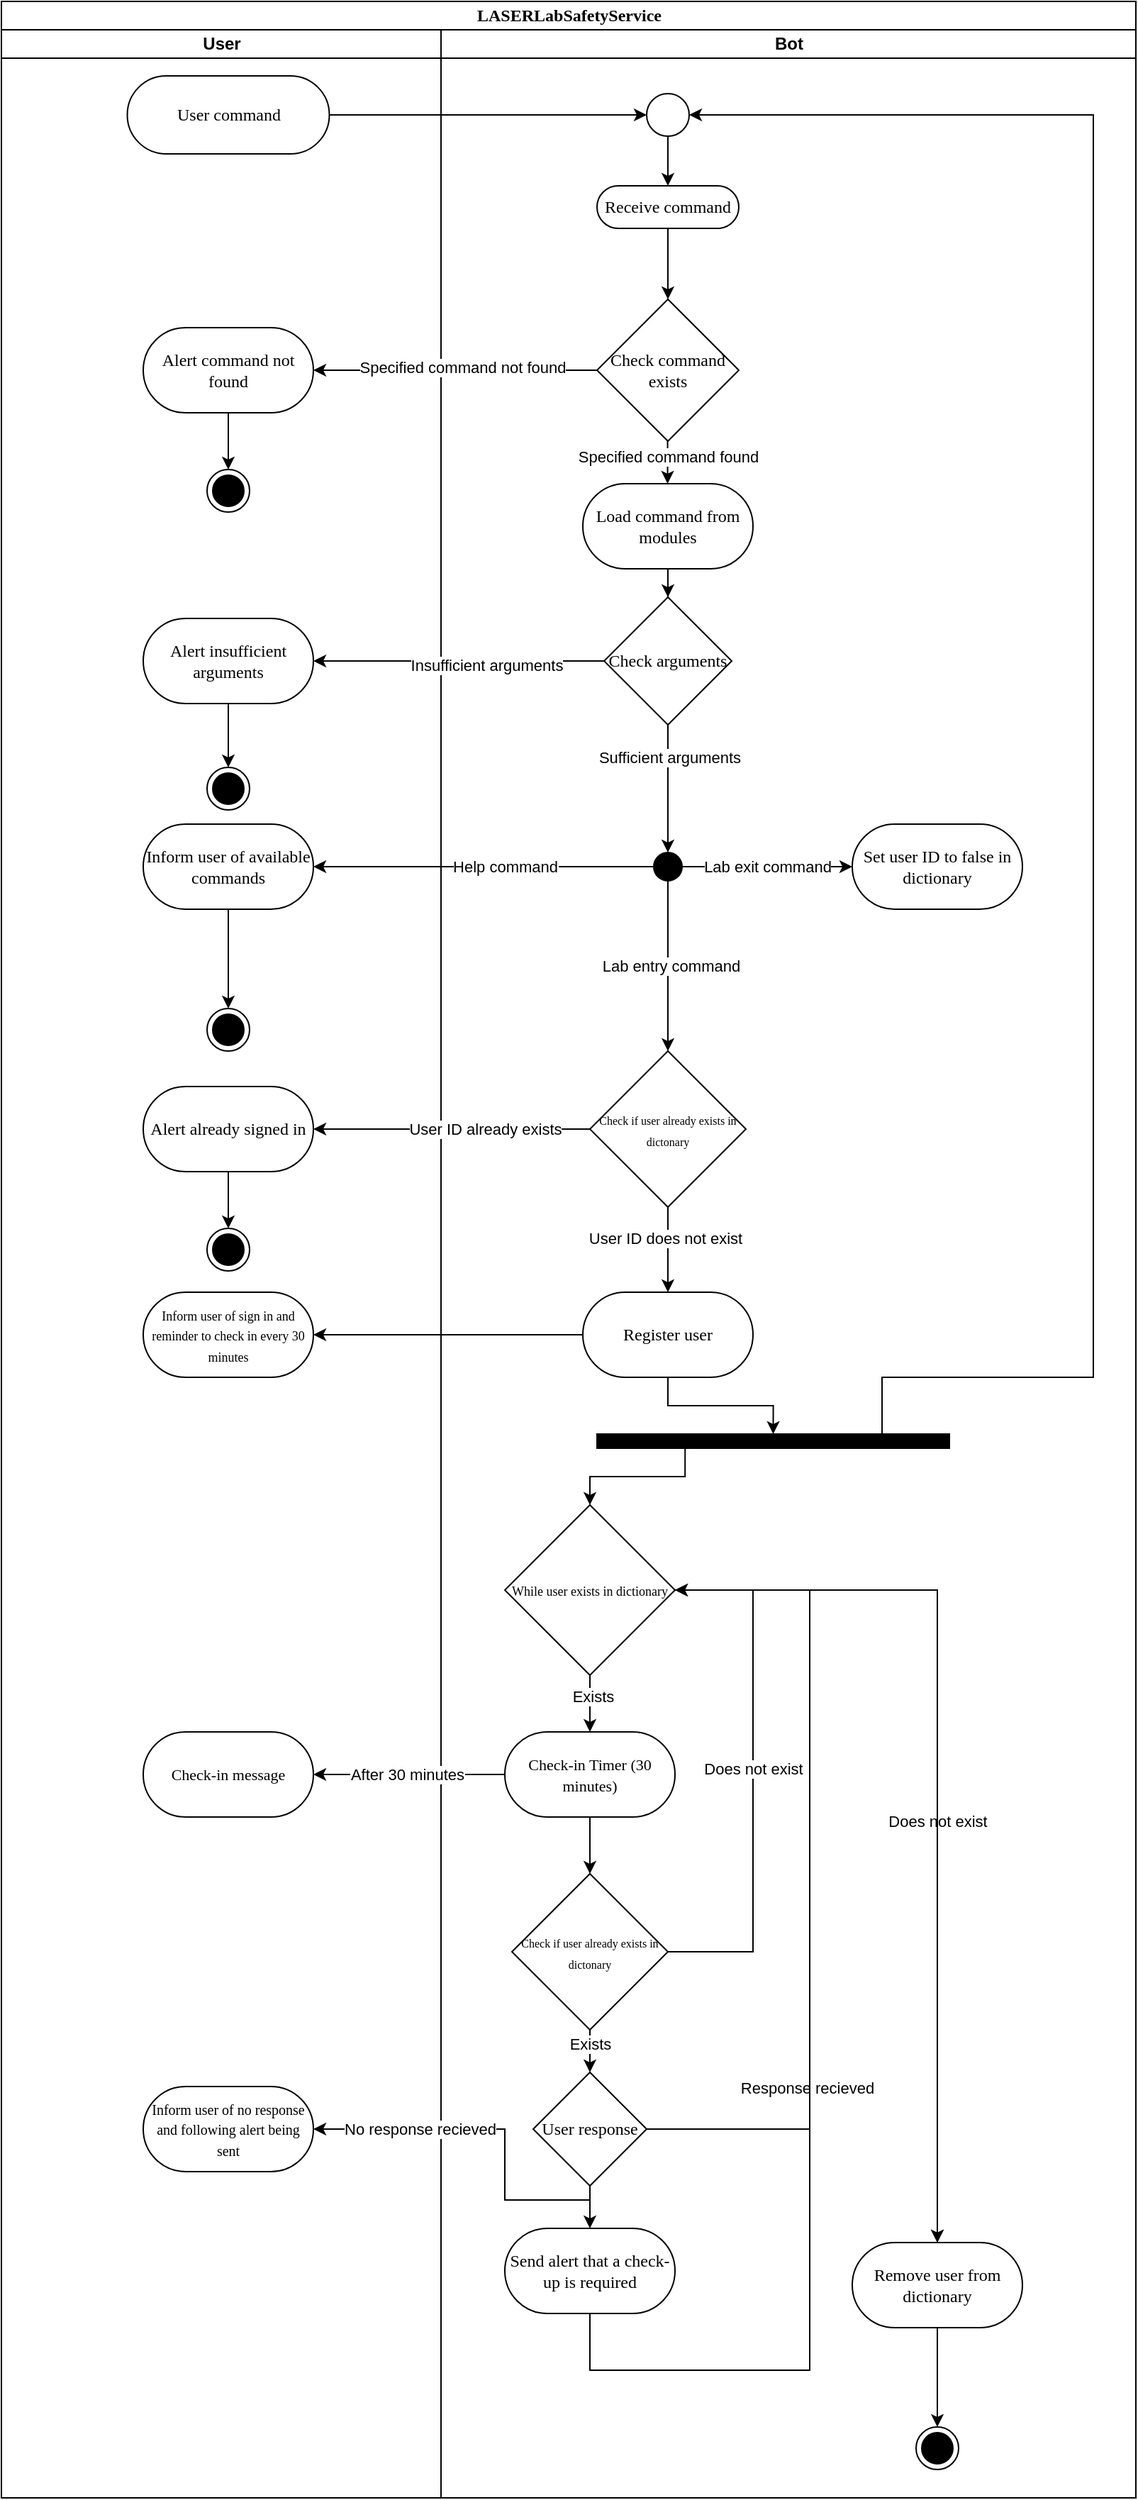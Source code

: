 <mxfile version="24.8.6">
  <diagram name="Page-1" id="0783ab3e-0a74-02c8-0abd-f7b4e66b4bec">
    <mxGraphModel dx="910" dy="2594" grid="1" gridSize="10" guides="1" tooltips="1" connect="1" arrows="1" fold="1" page="1" pageScale="1" pageWidth="850" pageHeight="1100" background="none" math="0" shadow="0">
      <root>
        <mxCell id="0" />
        <mxCell id="1" parent="0" />
        <mxCell id="1c1d494c118603dd-1" value="LASERLabSafetyService" style="swimlane;html=1;childLayout=stackLayout;startSize=20;rounded=0;shadow=0;comic=0;labelBackgroundColor=none;strokeWidth=1;fontFamily=Verdana;fontSize=12;align=center;" parent="1" vertex="1">
          <mxGeometry x="160" y="-40" width="800" height="1760" as="geometry" />
        </mxCell>
        <mxCell id="1c1d494c118603dd-3" value="User" style="swimlane;html=1;startSize=20;" parent="1c1d494c118603dd-1" vertex="1">
          <mxGeometry y="20" width="310" height="1740" as="geometry">
            <mxRectangle x="250" y="20" width="40" height="970" as="alternateBounds" />
          </mxGeometry>
        </mxCell>
        <mxCell id="aAY3y8SwZC1HdCenGM2t-53" style="edgeStyle=orthogonalEdgeStyle;rounded=0;orthogonalLoop=1;jettySize=auto;html=1;entryX=0.5;entryY=0;entryDx=0;entryDy=0;" edge="1" parent="1c1d494c118603dd-3" source="aAY3y8SwZC1HdCenGM2t-51" target="aAY3y8SwZC1HdCenGM2t-52">
          <mxGeometry relative="1" as="geometry" />
        </mxCell>
        <mxCell id="aAY3y8SwZC1HdCenGM2t-51" value="Inform user of available commands" style="whiteSpace=wrap;html=1;fontFamily=Verdana;rounded=1;shadow=0;comic=0;labelBackgroundColor=none;strokeWidth=1;arcSize=50;" vertex="1" parent="1c1d494c118603dd-3">
          <mxGeometry x="100" y="560" width="120" height="60" as="geometry" />
        </mxCell>
        <mxCell id="aAY3y8SwZC1HdCenGM2t-52" value="" style="ellipse;html=1;shape=endState;fillColor=strokeColor;" vertex="1" parent="1c1d494c118603dd-3">
          <mxGeometry x="145" y="690" width="30" height="30" as="geometry" />
        </mxCell>
        <mxCell id="aAY3y8SwZC1HdCenGM2t-54" style="edgeStyle=orthogonalEdgeStyle;rounded=0;orthogonalLoop=1;jettySize=auto;html=1;entryX=1;entryY=0.5;entryDx=0;entryDy=0;" edge="1" parent="1c1d494c118603dd-1" source="aAY3y8SwZC1HdCenGM2t-48" target="aAY3y8SwZC1HdCenGM2t-51">
          <mxGeometry relative="1" as="geometry" />
        </mxCell>
        <mxCell id="aAY3y8SwZC1HdCenGM2t-55" value="Help command" style="edgeLabel;html=1;align=center;verticalAlign=middle;resizable=0;points=[];" vertex="1" connectable="0" parent="aAY3y8SwZC1HdCenGM2t-54">
          <mxGeometry x="-0.274" y="3" relative="1" as="geometry">
            <mxPoint x="-18" y="-3" as="offset" />
          </mxGeometry>
        </mxCell>
        <mxCell id="1c1d494c118603dd-4" value="Bot" style="swimlane;html=1;startSize=20;" parent="1c1d494c118603dd-1" vertex="1">
          <mxGeometry x="310" y="20" width="490" height="1740" as="geometry">
            <mxRectangle x="310" y="20" width="40" height="1740" as="alternateBounds" />
          </mxGeometry>
        </mxCell>
        <mxCell id="RjEq1p0Ai9w8IulhaWm_-5" value="" style="edgeStyle=orthogonalEdgeStyle;rounded=0;orthogonalLoop=1;jettySize=auto;html=1;" parent="1c1d494c118603dd-4" source="60571a20871a0731-8" target="RjEq1p0Ai9w8IulhaWm_-4" edge="1">
          <mxGeometry relative="1" as="geometry" />
        </mxCell>
        <mxCell id="RjEq1p0Ai9w8IulhaWm_-14" value="" style="edgeStyle=orthogonalEdgeStyle;rounded=0;orthogonalLoop=1;jettySize=auto;html=1;" parent="1c1d494c118603dd-4" edge="1">
          <mxGeometry relative="1" as="geometry">
            <mxPoint x="159.77" y="290.0" as="sourcePoint" />
            <mxPoint x="159.77" y="320" as="targetPoint" />
          </mxGeometry>
        </mxCell>
        <mxCell id="aAY3y8SwZC1HdCenGM2t-66" value="Specified command found" style="edgeLabel;html=1;align=center;verticalAlign=middle;resizable=0;points=[];" vertex="1" connectable="0" parent="RjEq1p0Ai9w8IulhaWm_-14">
          <mxGeometry x="0.491" relative="1" as="geometry">
            <mxPoint y="-12" as="offset" />
          </mxGeometry>
        </mxCell>
        <mxCell id="aAY3y8SwZC1HdCenGM2t-44" style="edgeStyle=orthogonalEdgeStyle;rounded=0;orthogonalLoop=1;jettySize=auto;html=1;exitX=0;exitY=0.5;exitDx=0;exitDy=0;entryX=1;entryY=0.5;entryDx=0;entryDy=0;" edge="1" parent="1c1d494c118603dd-4" source="RjEq1p0Ai9w8IulhaWm_-15" target="RjEq1p0Ai9w8IulhaWm_-18">
          <mxGeometry relative="1" as="geometry" />
        </mxCell>
        <mxCell id="aAY3y8SwZC1HdCenGM2t-64" value="Insufficient arguments" style="edgeLabel;html=1;align=center;verticalAlign=middle;resizable=0;points=[];" vertex="1" connectable="0" parent="aAY3y8SwZC1HdCenGM2t-44">
          <mxGeometry x="-0.19" y="3" relative="1" as="geometry">
            <mxPoint as="offset" />
          </mxGeometry>
        </mxCell>
        <mxCell id="aAY3y8SwZC1HdCenGM2t-45" style="edgeStyle=orthogonalEdgeStyle;rounded=0;orthogonalLoop=1;jettySize=auto;html=1;exitX=0.5;exitY=1;exitDx=0;exitDy=0;entryX=0.5;entryY=0;entryDx=0;entryDy=0;" edge="1" parent="1c1d494c118603dd-4" source="aAY3y8SwZC1HdCenGM2t-48" target="RjEq1p0Ai9w8IulhaWm_-22">
          <mxGeometry relative="1" as="geometry" />
        </mxCell>
        <mxCell id="aAY3y8SwZC1HdCenGM2t-50" value="Lab entry command" style="edgeLabel;html=1;align=center;verticalAlign=middle;resizable=0;points=[];" vertex="1" connectable="0" parent="aAY3y8SwZC1HdCenGM2t-45">
          <mxGeometry x="-0.003" y="2" relative="1" as="geometry">
            <mxPoint as="offset" />
          </mxGeometry>
        </mxCell>
        <mxCell id="RjEq1p0Ai9w8IulhaWm_-15" value="Check arguments" style="rhombus;whiteSpace=wrap;html=1;fontFamily=Verdana;rounded=0;shadow=0;comic=0;labelBackgroundColor=none;strokeWidth=1;arcSize=50;" parent="1c1d494c118603dd-4" vertex="1">
          <mxGeometry x="115" y="400" width="90" height="90" as="geometry" />
        </mxCell>
        <mxCell id="0yS8nbTUuQWhnjBg_Cx_-28" style="edgeStyle=orthogonalEdgeStyle;rounded=0;orthogonalLoop=1;jettySize=auto;html=1;exitX=0.75;exitY=1;exitDx=0;exitDy=0;entryX=1;entryY=0.5;entryDx=0;entryDy=0;" parent="1c1d494c118603dd-4" target="aAY3y8SwZC1HdCenGM2t-84" edge="1">
          <mxGeometry relative="1" as="geometry">
            <mxPoint x="200" y="60" as="targetPoint" />
            <Array as="points">
              <mxPoint x="311" y="1000" />
              <mxPoint x="311" y="950" />
              <mxPoint x="460" y="950" />
              <mxPoint x="460" y="60" />
            </Array>
            <mxPoint x="326.385" y="1000" as="sourcePoint" />
          </mxGeometry>
        </mxCell>
        <mxCell id="RjEq1p0Ai9w8IulhaWm_-21" style="edgeStyle=orthogonalEdgeStyle;rounded=0;orthogonalLoop=1;jettySize=auto;html=1;entryX=0.5;entryY=0;entryDx=0;entryDy=0;" parent="1c1d494c118603dd-4" source="RjEq1p0Ai9w8IulhaWm_-18" target="RjEq1p0Ai9w8IulhaWm_-19" edge="1">
          <mxGeometry relative="1" as="geometry" />
        </mxCell>
        <mxCell id="RjEq1p0Ai9w8IulhaWm_-34" value="" style="edgeStyle=orthogonalEdgeStyle;rounded=0;orthogonalLoop=1;jettySize=auto;html=1;" parent="1c1d494c118603dd-4" source="RjEq1p0Ai9w8IulhaWm_-30" target="RjEq1p0Ai9w8IulhaWm_-33" edge="1">
          <mxGeometry relative="1" as="geometry" />
        </mxCell>
        <mxCell id="0yS8nbTUuQWhnjBg_Cx_-17" style="edgeStyle=orthogonalEdgeStyle;rounded=0;orthogonalLoop=1;jettySize=auto;html=1;exitX=0.5;exitY=1;exitDx=0;exitDy=0;entryX=1;entryY=0.5;entryDx=0;entryDy=0;" parent="1c1d494c118603dd-4" source="0yS8nbTUuQWhnjBg_Cx_-13" target="0yS8nbTUuQWhnjBg_Cx_-18" edge="1">
          <mxGeometry relative="1" as="geometry">
            <mxPoint x="-35" y="1340" as="targetPoint" />
            <Array as="points">
              <mxPoint x="105" y="1530" />
              <mxPoint x="45" y="1530" />
              <mxPoint x="45" y="1480" />
            </Array>
          </mxGeometry>
        </mxCell>
        <mxCell id="0yS8nbTUuQWhnjBg_Cx_-25" value="No response recieved" style="edgeLabel;html=1;align=center;verticalAlign=middle;resizable=0;points=[];" parent="0yS8nbTUuQWhnjBg_Cx_-17" vertex="1" connectable="0">
          <mxGeometry x="-0.82" y="-2" relative="1" as="geometry">
            <mxPoint x="-107" y="-48" as="offset" />
          </mxGeometry>
        </mxCell>
        <mxCell id="RjEq1p0Ai9w8IulhaWm_-31" value="" style="edgeStyle=orthogonalEdgeStyle;rounded=0;orthogonalLoop=1;jettySize=auto;html=1;" parent="1c1d494c118603dd-4" source="RjEq1p0Ai9w8IulhaWm_-22" target="RjEq1p0Ai9w8IulhaWm_-30" edge="1">
          <mxGeometry relative="1" as="geometry" />
        </mxCell>
        <mxCell id="aAY3y8SwZC1HdCenGM2t-62" value="User ID does not exist" style="edgeLabel;html=1;align=center;verticalAlign=middle;resizable=0;points=[];" vertex="1" connectable="0" parent="RjEq1p0Ai9w8IulhaWm_-31">
          <mxGeometry x="-0.28" y="-2" relative="1" as="geometry">
            <mxPoint as="offset" />
          </mxGeometry>
        </mxCell>
        <mxCell id="RjEq1p0Ai9w8IulhaWm_-27" style="edgeStyle=orthogonalEdgeStyle;rounded=0;orthogonalLoop=1;jettySize=auto;html=1;exitX=0;exitY=0.5;exitDx=0;exitDy=0;entryX=1;entryY=0.5;entryDx=0;entryDy=0;" parent="1c1d494c118603dd-4" source="RjEq1p0Ai9w8IulhaWm_-22" target="RjEq1p0Ai9w8IulhaWm_-25" edge="1">
          <mxGeometry relative="1" as="geometry" />
        </mxCell>
        <mxCell id="aAY3y8SwZC1HdCenGM2t-61" value="User ID already exists" style="edgeLabel;html=1;align=center;verticalAlign=middle;resizable=0;points=[];" vertex="1" connectable="0" parent="RjEq1p0Ai9w8IulhaWm_-27">
          <mxGeometry x="-0.235" relative="1" as="geometry">
            <mxPoint as="offset" />
          </mxGeometry>
        </mxCell>
        <mxCell id="RjEq1p0Ai9w8IulhaWm_-28" style="edgeStyle=orthogonalEdgeStyle;rounded=0;orthogonalLoop=1;jettySize=auto;html=1;entryX=0.5;entryY=0;entryDx=0;entryDy=0;" parent="1c1d494c118603dd-4" source="RjEq1p0Ai9w8IulhaWm_-25" target="RjEq1p0Ai9w8IulhaWm_-26" edge="1">
          <mxGeometry relative="1" as="geometry" />
        </mxCell>
        <mxCell id="0yS8nbTUuQWhnjBg_Cx_-32" style="edgeStyle=orthogonalEdgeStyle;rounded=0;orthogonalLoop=1;jettySize=auto;html=1;exitX=0.25;exitY=1;exitDx=0;exitDy=0;entryX=0.5;entryY=0;entryDx=0;entryDy=0;" parent="1c1d494c118603dd-4" source="0yS8nbTUuQWhnjBg_Cx_-1" target="0yS8nbTUuQWhnjBg_Cx_-29" edge="1">
          <mxGeometry relative="1" as="geometry" />
        </mxCell>
        <mxCell id="0yS8nbTUuQWhnjBg_Cx_-2" style="edgeStyle=orthogonalEdgeStyle;rounded=0;orthogonalLoop=1;jettySize=auto;html=1;entryX=0.5;entryY=0;entryDx=0;entryDy=0;" parent="1c1d494c118603dd-4" source="RjEq1p0Ai9w8IulhaWm_-30" target="0yS8nbTUuQWhnjBg_Cx_-1" edge="1">
          <mxGeometry relative="1" as="geometry" />
        </mxCell>
        <mxCell id="0yS8nbTUuQWhnjBg_Cx_-22" value="" style="edgeStyle=orthogonalEdgeStyle;rounded=0;orthogonalLoop=1;jettySize=auto;html=1;" parent="1c1d494c118603dd-4" source="0yS8nbTUuQWhnjBg_Cx_-13" target="0yS8nbTUuQWhnjBg_Cx_-21" edge="1">
          <mxGeometry relative="1" as="geometry" />
        </mxCell>
        <mxCell id="0yS8nbTUuQWhnjBg_Cx_-11" value="" style="edgeStyle=orthogonalEdgeStyle;rounded=0;orthogonalLoop=1;jettySize=auto;html=1;" parent="1c1d494c118603dd-4" source="0yS8nbTUuQWhnjBg_Cx_-8" target="0yS8nbTUuQWhnjBg_Cx_-10" edge="1">
          <mxGeometry relative="1" as="geometry" />
        </mxCell>
        <mxCell id="0yS8nbTUuQWhnjBg_Cx_-12" value="After 30 minutes" style="edgeLabel;html=1;align=center;verticalAlign=middle;resizable=0;points=[];" parent="0yS8nbTUuQWhnjBg_Cx_-11" vertex="1" connectable="0">
          <mxGeometry x="0.022" relative="1" as="geometry">
            <mxPoint as="offset" />
          </mxGeometry>
        </mxCell>
        <mxCell id="0yS8nbTUuQWhnjBg_Cx_-30" style="edgeStyle=orthogonalEdgeStyle;rounded=0;orthogonalLoop=1;jettySize=auto;html=1;entryX=0.5;entryY=0;entryDx=0;entryDy=0;" parent="1c1d494c118603dd-4" source="0yS8nbTUuQWhnjBg_Cx_-29" target="0yS8nbTUuQWhnjBg_Cx_-8" edge="1">
          <mxGeometry relative="1" as="geometry" />
        </mxCell>
        <mxCell id="0yS8nbTUuQWhnjBg_Cx_-33" value="Exists" style="edgeLabel;html=1;align=center;verticalAlign=middle;resizable=0;points=[];" parent="0yS8nbTUuQWhnjBg_Cx_-30" vertex="1" connectable="0">
          <mxGeometry x="-0.25" y="2" relative="1" as="geometry">
            <mxPoint as="offset" />
          </mxGeometry>
        </mxCell>
        <mxCell id="0yS8nbTUuQWhnjBg_Cx_-35" style="edgeStyle=orthogonalEdgeStyle;rounded=0;orthogonalLoop=1;jettySize=auto;html=1;entryX=0.5;entryY=0;entryDx=0;entryDy=0;" parent="1c1d494c118603dd-4" source="0yS8nbTUuQWhnjBg_Cx_-39" target="0yS8nbTUuQWhnjBg_Cx_-34" edge="1">
          <mxGeometry relative="1" as="geometry" />
        </mxCell>
        <mxCell id="RjEq1p0Ai9w8IulhaWm_-18" value="Alert insufficient arguments" style="whiteSpace=wrap;html=1;fontFamily=Verdana;rounded=1;shadow=0;comic=0;labelBackgroundColor=none;strokeWidth=1;arcSize=50;" parent="1c1d494c118603dd-4" vertex="1">
          <mxGeometry x="-210" y="415" width="120" height="60" as="geometry" />
        </mxCell>
        <mxCell id="RjEq1p0Ai9w8IulhaWm_-19" value="" style="ellipse;html=1;shape=endState;fillColor=strokeColor;" parent="1c1d494c118603dd-4" vertex="1">
          <mxGeometry x="-165" y="520" width="30" height="30" as="geometry" />
        </mxCell>
        <mxCell id="RjEq1p0Ai9w8IulhaWm_-33" value="&lt;font style=&quot;font-size: 9px;&quot;&gt;Inform user of sign in and reminder to check in every 30 minutes&lt;/font&gt;" style="whiteSpace=wrap;html=1;fontFamily=Verdana;rounded=1;shadow=0;comic=0;labelBackgroundColor=none;strokeWidth=1;arcSize=50;" parent="1c1d494c118603dd-4" vertex="1">
          <mxGeometry x="-210" y="890" width="120" height="60" as="geometry" />
        </mxCell>
        <mxCell id="0yS8nbTUuQWhnjBg_Cx_-18" value="&lt;font style=&quot;font-size: 10px;&quot;&gt;Inform user of no response and following alert being sent&lt;/font&gt;" style="whiteSpace=wrap;html=1;fontFamily=Verdana;rounded=1;shadow=0;comic=0;labelBackgroundColor=none;strokeWidth=1;arcSize=50;" parent="1c1d494c118603dd-4" vertex="1">
          <mxGeometry x="-210" y="1450" width="120" height="60" as="geometry" />
        </mxCell>
        <mxCell id="RjEq1p0Ai9w8IulhaWm_-26" value="" style="ellipse;html=1;shape=endState;fillColor=strokeColor;" parent="1c1d494c118603dd-4" vertex="1">
          <mxGeometry x="-165" y="845" width="30" height="30" as="geometry" />
        </mxCell>
        <mxCell id="RjEq1p0Ai9w8IulhaWm_-25" value="Alert already signed in" style="whiteSpace=wrap;html=1;fontFamily=Verdana;rounded=1;shadow=0;comic=0;labelBackgroundColor=none;strokeWidth=1;arcSize=50;" parent="1c1d494c118603dd-4" vertex="1">
          <mxGeometry x="-210" y="745" width="120" height="60" as="geometry" />
        </mxCell>
        <mxCell id="RjEq1p0Ai9w8IulhaWm_-22" value="&lt;font style=&quot;font-size: 8px;&quot;&gt;Check if user already exists in dictonary&lt;/font&gt;" style="rhombus;whiteSpace=wrap;html=1;fontFamily=Verdana;rounded=0;shadow=0;comic=0;labelBackgroundColor=none;strokeWidth=1;arcSize=50;" parent="1c1d494c118603dd-4" vertex="1">
          <mxGeometry x="105" y="720" width="110" height="110" as="geometry" />
        </mxCell>
        <mxCell id="RjEq1p0Ai9w8IulhaWm_-30" value="Register user" style="whiteSpace=wrap;html=1;fontFamily=Verdana;rounded=1;shadow=0;comic=0;labelBackgroundColor=none;strokeWidth=1;arcSize=50;" parent="1c1d494c118603dd-4" vertex="1">
          <mxGeometry x="100" y="890" width="120" height="60" as="geometry" />
        </mxCell>
        <mxCell id="0yS8nbTUuQWhnjBg_Cx_-1" value="" style="whiteSpace=wrap;html=1;rounded=0;shadow=0;comic=0;labelBackgroundColor=none;strokeWidth=1;fillColor=#000000;fontFamily=Verdana;fontSize=12;align=center;rotation=0;" parent="1c1d494c118603dd-4" vertex="1">
          <mxGeometry x="110" y="990" width="248.5" height="10" as="geometry" />
        </mxCell>
        <mxCell id="aAY3y8SwZC1HdCenGM2t-77" style="edgeStyle=orthogonalEdgeStyle;rounded=0;orthogonalLoop=1;jettySize=auto;html=1;entryX=0.5;entryY=0;entryDx=0;entryDy=0;" edge="1" parent="1c1d494c118603dd-4" source="0yS8nbTUuQWhnjBg_Cx_-8" target="aAY3y8SwZC1HdCenGM2t-75">
          <mxGeometry relative="1" as="geometry" />
        </mxCell>
        <mxCell id="0yS8nbTUuQWhnjBg_Cx_-8" value="&lt;font style=&quot;font-size: 11px;&quot;&gt;Check-in Timer (30 minutes)&lt;/font&gt;" style="whiteSpace=wrap;html=1;fontFamily=Verdana;rounded=1;shadow=0;comic=0;labelBackgroundColor=none;strokeWidth=1;arcSize=50;" parent="1c1d494c118603dd-4" vertex="1">
          <mxGeometry x="45" y="1200" width="120" height="60" as="geometry" />
        </mxCell>
        <mxCell id="0yS8nbTUuQWhnjBg_Cx_-10" value="&lt;font style=&quot;font-size: 11px;&quot;&gt;Check-in message&lt;/font&gt;" style="whiteSpace=wrap;html=1;fontFamily=Verdana;rounded=1;shadow=0;comic=0;labelBackgroundColor=none;strokeWidth=1;arcSize=50;" parent="1c1d494c118603dd-4" vertex="1">
          <mxGeometry x="-210" y="1200" width="120" height="60" as="geometry" />
        </mxCell>
        <mxCell id="aAY3y8SwZC1HdCenGM2t-67" style="edgeStyle=orthogonalEdgeStyle;rounded=0;orthogonalLoop=1;jettySize=auto;html=1;entryX=1;entryY=0.5;entryDx=0;entryDy=0;exitX=1;exitY=0.5;exitDx=0;exitDy=0;" edge="1" parent="1c1d494c118603dd-4" source="0yS8nbTUuQWhnjBg_Cx_-13" target="0yS8nbTUuQWhnjBg_Cx_-29">
          <mxGeometry relative="1" as="geometry">
            <Array as="points">
              <mxPoint x="260" y="1480" />
              <mxPoint x="260" y="1100" />
            </Array>
          </mxGeometry>
        </mxCell>
        <mxCell id="aAY3y8SwZC1HdCenGM2t-68" value="Response recieved" style="edgeLabel;html=1;align=center;verticalAlign=middle;resizable=0;points=[];" vertex="1" connectable="0" parent="aAY3y8SwZC1HdCenGM2t-67">
          <mxGeometry x="-0.512" y="2" relative="1" as="geometry">
            <mxPoint as="offset" />
          </mxGeometry>
        </mxCell>
        <mxCell id="0yS8nbTUuQWhnjBg_Cx_-13" value="User response" style="rhombus;whiteSpace=wrap;html=1;fontFamily=Verdana;rounded=0;shadow=0;comic=0;labelBackgroundColor=none;strokeWidth=1;arcSize=50;" parent="1c1d494c118603dd-4" vertex="1">
          <mxGeometry x="65" y="1440" width="80" height="80" as="geometry" />
        </mxCell>
        <mxCell id="aAY3y8SwZC1HdCenGM2t-71" style="edgeStyle=orthogonalEdgeStyle;rounded=0;orthogonalLoop=1;jettySize=auto;html=1;entryX=1;entryY=0.5;entryDx=0;entryDy=0;" edge="1" parent="1c1d494c118603dd-4" source="0yS8nbTUuQWhnjBg_Cx_-21" target="0yS8nbTUuQWhnjBg_Cx_-29">
          <mxGeometry relative="1" as="geometry">
            <Array as="points">
              <mxPoint x="105" y="1650" />
              <mxPoint x="260" y="1650" />
              <mxPoint x="260" y="1100" />
            </Array>
          </mxGeometry>
        </mxCell>
        <mxCell id="0yS8nbTUuQWhnjBg_Cx_-21" value="Send alert that a check-up is required" style="whiteSpace=wrap;html=1;fontFamily=Verdana;rounded=1;shadow=0;comic=0;labelBackgroundColor=none;strokeWidth=1;arcSize=50;" parent="1c1d494c118603dd-4" vertex="1">
          <mxGeometry x="45" y="1550" width="120" height="60" as="geometry" />
        </mxCell>
        <mxCell id="0yS8nbTUuQWhnjBg_Cx_-29" value="&lt;font style=&quot;font-size: 9px;&quot;&gt;While user exists in dictionary&lt;/font&gt;" style="rhombus;whiteSpace=wrap;html=1;fontFamily=Verdana;rounded=0;shadow=0;comic=0;labelBackgroundColor=none;strokeWidth=1;arcSize=50;" parent="1c1d494c118603dd-4" vertex="1">
          <mxGeometry x="45" y="1040" width="120" height="120" as="geometry" />
        </mxCell>
        <mxCell id="0yS8nbTUuQWhnjBg_Cx_-34" value="" style="ellipse;html=1;shape=endState;fillColor=strokeColor;" parent="1c1d494c118603dd-4" vertex="1">
          <mxGeometry x="335" y="1690" width="30" height="30" as="geometry" />
        </mxCell>
        <mxCell id="RjEq1p0Ai9w8IulhaWm_-1" value="&lt;font style=&quot;font-size: 12px;&quot;&gt;User command&lt;/font&gt;" style="rounded=1;whiteSpace=wrap;html=1;shadow=0;comic=0;labelBackgroundColor=none;strokeWidth=1;fontFamily=Verdana;fontSize=12;align=center;arcSize=50;" parent="1c1d494c118603dd-4" vertex="1">
          <mxGeometry x="-221.25" y="32.5" width="142.5" height="55" as="geometry" />
        </mxCell>
        <mxCell id="RjEq1p0Ai9w8IulhaWm_-2" style="edgeStyle=orthogonalEdgeStyle;rounded=0;orthogonalLoop=1;jettySize=auto;html=1;entryX=0;entryY=0.5;entryDx=0;entryDy=0;" parent="1c1d494c118603dd-4" source="RjEq1p0Ai9w8IulhaWm_-1" target="aAY3y8SwZC1HdCenGM2t-84" edge="1">
          <mxGeometry relative="1" as="geometry">
            <mxPoint x="140" y="60" as="targetPoint" />
          </mxGeometry>
        </mxCell>
        <mxCell id="60571a20871a0731-8" value="Receive command" style="rounded=1;whiteSpace=wrap;html=1;shadow=0;comic=0;labelBackgroundColor=none;strokeWidth=1;fontFamily=Verdana;fontSize=12;align=center;arcSize=50;" parent="1c1d494c118603dd-4" vertex="1">
          <mxGeometry x="110" y="110" width="100" height="30" as="geometry" />
        </mxCell>
        <mxCell id="RjEq1p0Ai9w8IulhaWm_-4" value="Check command exists" style="rhombus;whiteSpace=wrap;html=1;fontFamily=Verdana;rounded=0;shadow=0;comic=0;labelBackgroundColor=none;strokeWidth=1;arcSize=50;" parent="1c1d494c118603dd-4" vertex="1">
          <mxGeometry x="110" y="190" width="100" height="100" as="geometry" />
        </mxCell>
        <mxCell id="RjEq1p0Ai9w8IulhaWm_-8" value="Alert command not found" style="whiteSpace=wrap;html=1;fontFamily=Verdana;rounded=1;shadow=0;comic=0;labelBackgroundColor=none;strokeWidth=1;arcSize=50;" parent="1c1d494c118603dd-4" vertex="1">
          <mxGeometry x="-210" y="210" width="120" height="60" as="geometry" />
        </mxCell>
        <mxCell id="RjEq1p0Ai9w8IulhaWm_-9" value="" style="edgeStyle=orthogonalEdgeStyle;rounded=0;orthogonalLoop=1;jettySize=auto;html=1;" parent="1c1d494c118603dd-4" source="RjEq1p0Ai9w8IulhaWm_-4" target="RjEq1p0Ai9w8IulhaWm_-8" edge="1">
          <mxGeometry relative="1" as="geometry" />
        </mxCell>
        <mxCell id="aAY3y8SwZC1HdCenGM2t-65" value="Specified command not found" style="edgeLabel;html=1;align=center;verticalAlign=middle;resizable=0;points=[];" vertex="1" connectable="0" parent="RjEq1p0Ai9w8IulhaWm_-9">
          <mxGeometry x="-0.047" y="-2" relative="1" as="geometry">
            <mxPoint as="offset" />
          </mxGeometry>
        </mxCell>
        <mxCell id="RjEq1p0Ai9w8IulhaWm_-10" value="" style="ellipse;html=1;shape=endState;fillColor=strokeColor;" parent="1c1d494c118603dd-4" vertex="1">
          <mxGeometry x="-165" y="310" width="30" height="30" as="geometry" />
        </mxCell>
        <mxCell id="RjEq1p0Ai9w8IulhaWm_-11" style="edgeStyle=orthogonalEdgeStyle;rounded=0;orthogonalLoop=1;jettySize=auto;html=1;entryX=0.5;entryY=0;entryDx=0;entryDy=0;" parent="1c1d494c118603dd-4" source="RjEq1p0Ai9w8IulhaWm_-8" target="RjEq1p0Ai9w8IulhaWm_-10" edge="1">
          <mxGeometry relative="1" as="geometry" />
        </mxCell>
        <mxCell id="aAY3y8SwZC1HdCenGM2t-47" style="edgeStyle=orthogonalEdgeStyle;rounded=0;orthogonalLoop=1;jettySize=auto;html=1;entryX=0.5;entryY=0;entryDx=0;entryDy=0;" edge="1" parent="1c1d494c118603dd-4" source="RjEq1p0Ai9w8IulhaWm_-13" target="RjEq1p0Ai9w8IulhaWm_-15">
          <mxGeometry relative="1" as="geometry" />
        </mxCell>
        <mxCell id="RjEq1p0Ai9w8IulhaWm_-13" value="Load command from modules" style="whiteSpace=wrap;html=1;fontFamily=Verdana;rounded=1;shadow=0;comic=0;labelBackgroundColor=none;strokeWidth=1;arcSize=50;" parent="1c1d494c118603dd-4" vertex="1">
          <mxGeometry x="100" y="320" width="120" height="60" as="geometry" />
        </mxCell>
        <mxCell id="aAY3y8SwZC1HdCenGM2t-58" style="edgeStyle=orthogonalEdgeStyle;rounded=0;orthogonalLoop=1;jettySize=auto;html=1;entryX=0;entryY=0.5;entryDx=0;entryDy=0;" edge="1" parent="1c1d494c118603dd-4" source="aAY3y8SwZC1HdCenGM2t-48" target="aAY3y8SwZC1HdCenGM2t-56">
          <mxGeometry relative="1" as="geometry" />
        </mxCell>
        <mxCell id="aAY3y8SwZC1HdCenGM2t-60" value="Lab exit command" style="edgeLabel;html=1;align=center;verticalAlign=middle;resizable=0;points=[];" vertex="1" connectable="0" parent="aAY3y8SwZC1HdCenGM2t-58">
          <mxGeometry x="-0.167" y="1" relative="1" as="geometry">
            <mxPoint x="10" y="1" as="offset" />
          </mxGeometry>
        </mxCell>
        <mxCell id="aAY3y8SwZC1HdCenGM2t-48" value="" style="ellipse;fillColor=strokeColor;html=1;" vertex="1" parent="1c1d494c118603dd-4">
          <mxGeometry x="150" y="580" width="20" height="20" as="geometry" />
        </mxCell>
        <mxCell id="aAY3y8SwZC1HdCenGM2t-49" value="" style="edgeStyle=orthogonalEdgeStyle;rounded=0;orthogonalLoop=1;jettySize=auto;html=1;exitX=0.5;exitY=1;exitDx=0;exitDy=0;entryX=0.5;entryY=0;entryDx=0;entryDy=0;" edge="1" parent="1c1d494c118603dd-4" source="RjEq1p0Ai9w8IulhaWm_-15" target="aAY3y8SwZC1HdCenGM2t-48">
          <mxGeometry relative="1" as="geometry">
            <mxPoint x="640" y="450" as="sourcePoint" />
            <mxPoint x="640" y="625" as="targetPoint" />
          </mxGeometry>
        </mxCell>
        <mxCell id="aAY3y8SwZC1HdCenGM2t-63" value="Sufficient arguments" style="edgeLabel;html=1;align=center;verticalAlign=middle;resizable=0;points=[];" vertex="1" connectable="0" parent="aAY3y8SwZC1HdCenGM2t-49">
          <mxGeometry x="-0.491" y="1" relative="1" as="geometry">
            <mxPoint as="offset" />
          </mxGeometry>
        </mxCell>
        <mxCell id="aAY3y8SwZC1HdCenGM2t-56" value="Set user ID to false in dictionary" style="whiteSpace=wrap;html=1;fontFamily=Verdana;rounded=1;shadow=0;comic=0;labelBackgroundColor=none;strokeWidth=1;arcSize=50;" vertex="1" parent="1c1d494c118603dd-4">
          <mxGeometry x="290" y="560" width="120" height="60" as="geometry" />
        </mxCell>
        <mxCell id="aAY3y8SwZC1HdCenGM2t-69" value="" style="edgeStyle=orthogonalEdgeStyle;rounded=0;orthogonalLoop=1;jettySize=auto;html=1;entryX=0.5;entryY=0;entryDx=0;entryDy=0;" edge="1" parent="1c1d494c118603dd-4" source="0yS8nbTUuQWhnjBg_Cx_-29" target="0yS8nbTUuQWhnjBg_Cx_-39">
          <mxGeometry relative="1" as="geometry">
            <mxPoint x="645" y="1080" as="sourcePoint" />
            <mxPoint x="730" y="1570" as="targetPoint" />
          </mxGeometry>
        </mxCell>
        <mxCell id="aAY3y8SwZC1HdCenGM2t-70" value="Does not exist" style="edgeLabel;html=1;align=center;verticalAlign=middle;resizable=0;points=[];" vertex="1" connectable="0" parent="aAY3y8SwZC1HdCenGM2t-69">
          <mxGeometry x="-0.341" y="1" relative="1" as="geometry">
            <mxPoint x="-1" y="135" as="offset" />
          </mxGeometry>
        </mxCell>
        <mxCell id="0yS8nbTUuQWhnjBg_Cx_-39" value="Remove user from dictionary" style="whiteSpace=wrap;html=1;fontFamily=Verdana;rounded=1;shadow=0;comic=0;labelBackgroundColor=none;strokeWidth=1;arcSize=50;" parent="1c1d494c118603dd-4" vertex="1">
          <mxGeometry x="290" y="1560" width="120" height="60" as="geometry" />
        </mxCell>
        <mxCell id="aAY3y8SwZC1HdCenGM2t-78" style="edgeStyle=orthogonalEdgeStyle;rounded=0;orthogonalLoop=1;jettySize=auto;html=1;exitX=0.5;exitY=1;exitDx=0;exitDy=0;entryX=0.5;entryY=0;entryDx=0;entryDy=0;" edge="1" parent="1c1d494c118603dd-4" source="aAY3y8SwZC1HdCenGM2t-75" target="0yS8nbTUuQWhnjBg_Cx_-13">
          <mxGeometry relative="1" as="geometry" />
        </mxCell>
        <mxCell id="aAY3y8SwZC1HdCenGM2t-79" value="Exists" style="edgeLabel;html=1;align=center;verticalAlign=middle;resizable=0;points=[];" vertex="1" connectable="0" parent="aAY3y8SwZC1HdCenGM2t-78">
          <mxGeometry x="-0.333" relative="1" as="geometry">
            <mxPoint as="offset" />
          </mxGeometry>
        </mxCell>
        <mxCell id="aAY3y8SwZC1HdCenGM2t-82" style="edgeStyle=orthogonalEdgeStyle;rounded=0;orthogonalLoop=1;jettySize=auto;html=1;exitX=1;exitY=0.5;exitDx=0;exitDy=0;entryX=0.5;entryY=0;entryDx=0;entryDy=0;" edge="1" parent="1c1d494c118603dd-4" source="aAY3y8SwZC1HdCenGM2t-75" target="0yS8nbTUuQWhnjBg_Cx_-39">
          <mxGeometry relative="1" as="geometry">
            <Array as="points">
              <mxPoint x="220" y="1355" />
              <mxPoint x="220" y="1100" />
              <mxPoint x="350" y="1100" />
            </Array>
          </mxGeometry>
        </mxCell>
        <mxCell id="aAY3y8SwZC1HdCenGM2t-83" value="Does not exist" style="edgeLabel;html=1;align=center;verticalAlign=middle;resizable=0;points=[];" vertex="1" connectable="0" parent="aAY3y8SwZC1HdCenGM2t-82">
          <mxGeometry x="-0.582" relative="1" as="geometry">
            <mxPoint as="offset" />
          </mxGeometry>
        </mxCell>
        <mxCell id="aAY3y8SwZC1HdCenGM2t-75" value="&lt;font style=&quot;font-size: 8px;&quot;&gt;Check if user already exists in dictonary&lt;/font&gt;" style="rhombus;whiteSpace=wrap;html=1;fontFamily=Verdana;rounded=0;shadow=0;comic=0;labelBackgroundColor=none;strokeWidth=1;arcSize=50;" vertex="1" parent="1c1d494c118603dd-4">
          <mxGeometry x="50" y="1300" width="110" height="110" as="geometry" />
        </mxCell>
        <mxCell id="aAY3y8SwZC1HdCenGM2t-85" style="edgeStyle=orthogonalEdgeStyle;rounded=0;orthogonalLoop=1;jettySize=auto;html=1;entryX=0.5;entryY=0;entryDx=0;entryDy=0;" edge="1" parent="1c1d494c118603dd-4" source="aAY3y8SwZC1HdCenGM2t-84" target="60571a20871a0731-8">
          <mxGeometry relative="1" as="geometry" />
        </mxCell>
        <mxCell id="aAY3y8SwZC1HdCenGM2t-84" value="" style="ellipse;" vertex="1" parent="1c1d494c118603dd-4">
          <mxGeometry x="145" y="45" width="30" height="30" as="geometry" />
        </mxCell>
      </root>
    </mxGraphModel>
  </diagram>
</mxfile>
